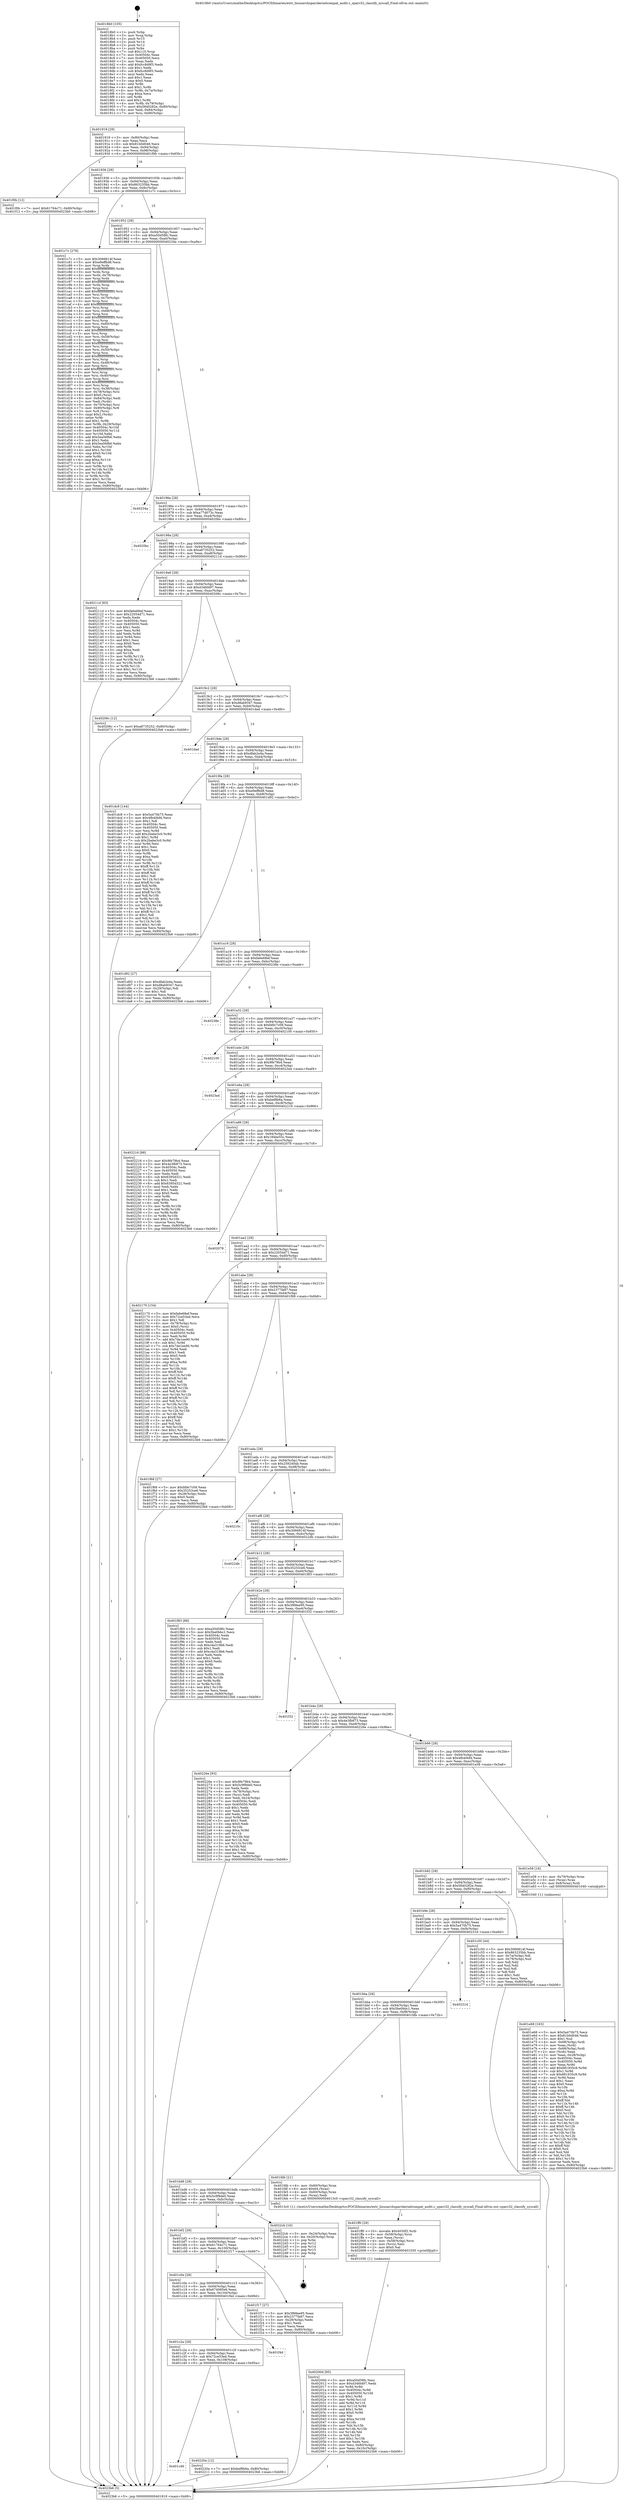 digraph "0x4018b0" {
  label = "0x4018b0 (/mnt/c/Users/mathe/Desktop/tcc/POCII/binaries/extr_linuxarchsparckernelcompat_audit.c_sparc32_classify_syscall_Final-ollvm.out::main(0))"
  labelloc = "t"
  node[shape=record]

  Entry [label="",width=0.3,height=0.3,shape=circle,fillcolor=black,style=filled]
  "0x401919" [label="{
     0x401919 [29]\l
     | [instrs]\l
     &nbsp;&nbsp;0x401919 \<+3\>: mov -0x80(%rbp),%eax\l
     &nbsp;&nbsp;0x40191c \<+2\>: mov %eax,%ecx\l
     &nbsp;&nbsp;0x40191e \<+6\>: sub $0x81b0d046,%ecx\l
     &nbsp;&nbsp;0x401924 \<+6\>: mov %eax,-0x94(%rbp)\l
     &nbsp;&nbsp;0x40192a \<+6\>: mov %ecx,-0x98(%rbp)\l
     &nbsp;&nbsp;0x401930 \<+6\>: je 0000000000401f0b \<main+0x65b\>\l
  }"]
  "0x401f0b" [label="{
     0x401f0b [12]\l
     | [instrs]\l
     &nbsp;&nbsp;0x401f0b \<+7\>: movl $0x61764c71,-0x80(%rbp)\l
     &nbsp;&nbsp;0x401f12 \<+5\>: jmp 00000000004023b6 \<main+0xb06\>\l
  }"]
  "0x401936" [label="{
     0x401936 [28]\l
     | [instrs]\l
     &nbsp;&nbsp;0x401936 \<+5\>: jmp 000000000040193b \<main+0x8b\>\l
     &nbsp;&nbsp;0x40193b \<+6\>: mov -0x94(%rbp),%eax\l
     &nbsp;&nbsp;0x401941 \<+5\>: sub $0x863235bb,%eax\l
     &nbsp;&nbsp;0x401946 \<+6\>: mov %eax,-0x9c(%rbp)\l
     &nbsp;&nbsp;0x40194c \<+6\>: je 0000000000401c7c \<main+0x3cc\>\l
  }"]
  Exit [label="",width=0.3,height=0.3,shape=circle,fillcolor=black,style=filled,peripheries=2]
  "0x401c7c" [label="{
     0x401c7c [278]\l
     | [instrs]\l
     &nbsp;&nbsp;0x401c7c \<+5\>: mov $0x3066814f,%eax\l
     &nbsp;&nbsp;0x401c81 \<+5\>: mov $0xe9effbd8,%ecx\l
     &nbsp;&nbsp;0x401c86 \<+3\>: mov %rsp,%rdx\l
     &nbsp;&nbsp;0x401c89 \<+4\>: add $0xfffffffffffffff0,%rdx\l
     &nbsp;&nbsp;0x401c8d \<+3\>: mov %rdx,%rsp\l
     &nbsp;&nbsp;0x401c90 \<+4\>: mov %rdx,-0x78(%rbp)\l
     &nbsp;&nbsp;0x401c94 \<+3\>: mov %rsp,%rdx\l
     &nbsp;&nbsp;0x401c97 \<+4\>: add $0xfffffffffffffff0,%rdx\l
     &nbsp;&nbsp;0x401c9b \<+3\>: mov %rdx,%rsp\l
     &nbsp;&nbsp;0x401c9e \<+3\>: mov %rsp,%rsi\l
     &nbsp;&nbsp;0x401ca1 \<+4\>: add $0xfffffffffffffff0,%rsi\l
     &nbsp;&nbsp;0x401ca5 \<+3\>: mov %rsi,%rsp\l
     &nbsp;&nbsp;0x401ca8 \<+4\>: mov %rsi,-0x70(%rbp)\l
     &nbsp;&nbsp;0x401cac \<+3\>: mov %rsp,%rsi\l
     &nbsp;&nbsp;0x401caf \<+4\>: add $0xfffffffffffffff0,%rsi\l
     &nbsp;&nbsp;0x401cb3 \<+3\>: mov %rsi,%rsp\l
     &nbsp;&nbsp;0x401cb6 \<+4\>: mov %rsi,-0x68(%rbp)\l
     &nbsp;&nbsp;0x401cba \<+3\>: mov %rsp,%rsi\l
     &nbsp;&nbsp;0x401cbd \<+4\>: add $0xfffffffffffffff0,%rsi\l
     &nbsp;&nbsp;0x401cc1 \<+3\>: mov %rsi,%rsp\l
     &nbsp;&nbsp;0x401cc4 \<+4\>: mov %rsi,-0x60(%rbp)\l
     &nbsp;&nbsp;0x401cc8 \<+3\>: mov %rsp,%rsi\l
     &nbsp;&nbsp;0x401ccb \<+4\>: add $0xfffffffffffffff0,%rsi\l
     &nbsp;&nbsp;0x401ccf \<+3\>: mov %rsi,%rsp\l
     &nbsp;&nbsp;0x401cd2 \<+4\>: mov %rsi,-0x58(%rbp)\l
     &nbsp;&nbsp;0x401cd6 \<+3\>: mov %rsp,%rsi\l
     &nbsp;&nbsp;0x401cd9 \<+4\>: add $0xfffffffffffffff0,%rsi\l
     &nbsp;&nbsp;0x401cdd \<+3\>: mov %rsi,%rsp\l
     &nbsp;&nbsp;0x401ce0 \<+4\>: mov %rsi,-0x50(%rbp)\l
     &nbsp;&nbsp;0x401ce4 \<+3\>: mov %rsp,%rsi\l
     &nbsp;&nbsp;0x401ce7 \<+4\>: add $0xfffffffffffffff0,%rsi\l
     &nbsp;&nbsp;0x401ceb \<+3\>: mov %rsi,%rsp\l
     &nbsp;&nbsp;0x401cee \<+4\>: mov %rsi,-0x48(%rbp)\l
     &nbsp;&nbsp;0x401cf2 \<+3\>: mov %rsp,%rsi\l
     &nbsp;&nbsp;0x401cf5 \<+4\>: add $0xfffffffffffffff0,%rsi\l
     &nbsp;&nbsp;0x401cf9 \<+3\>: mov %rsi,%rsp\l
     &nbsp;&nbsp;0x401cfc \<+4\>: mov %rsi,-0x40(%rbp)\l
     &nbsp;&nbsp;0x401d00 \<+3\>: mov %rsp,%rsi\l
     &nbsp;&nbsp;0x401d03 \<+4\>: add $0xfffffffffffffff0,%rsi\l
     &nbsp;&nbsp;0x401d07 \<+3\>: mov %rsi,%rsp\l
     &nbsp;&nbsp;0x401d0a \<+4\>: mov %rsi,-0x38(%rbp)\l
     &nbsp;&nbsp;0x401d0e \<+4\>: mov -0x78(%rbp),%rsi\l
     &nbsp;&nbsp;0x401d12 \<+6\>: movl $0x0,(%rsi)\l
     &nbsp;&nbsp;0x401d18 \<+6\>: mov -0x84(%rbp),%edi\l
     &nbsp;&nbsp;0x401d1e \<+2\>: mov %edi,(%rdx)\l
     &nbsp;&nbsp;0x401d20 \<+4\>: mov -0x70(%rbp),%rsi\l
     &nbsp;&nbsp;0x401d24 \<+7\>: mov -0x90(%rbp),%r8\l
     &nbsp;&nbsp;0x401d2b \<+3\>: mov %r8,(%rsi)\l
     &nbsp;&nbsp;0x401d2e \<+3\>: cmpl $0x2,(%rdx)\l
     &nbsp;&nbsp;0x401d31 \<+4\>: setne %r9b\l
     &nbsp;&nbsp;0x401d35 \<+4\>: and $0x1,%r9b\l
     &nbsp;&nbsp;0x401d39 \<+4\>: mov %r9b,-0x29(%rbp)\l
     &nbsp;&nbsp;0x401d3d \<+8\>: mov 0x40504c,%r10d\l
     &nbsp;&nbsp;0x401d45 \<+8\>: mov 0x405050,%r11d\l
     &nbsp;&nbsp;0x401d4d \<+3\>: mov %r10d,%ebx\l
     &nbsp;&nbsp;0x401d50 \<+6\>: add $0x5ea56fb6,%ebx\l
     &nbsp;&nbsp;0x401d56 \<+3\>: sub $0x1,%ebx\l
     &nbsp;&nbsp;0x401d59 \<+6\>: sub $0x5ea56fb6,%ebx\l
     &nbsp;&nbsp;0x401d5f \<+4\>: imul %ebx,%r10d\l
     &nbsp;&nbsp;0x401d63 \<+4\>: and $0x1,%r10d\l
     &nbsp;&nbsp;0x401d67 \<+4\>: cmp $0x0,%r10d\l
     &nbsp;&nbsp;0x401d6b \<+4\>: sete %r9b\l
     &nbsp;&nbsp;0x401d6f \<+4\>: cmp $0xa,%r11d\l
     &nbsp;&nbsp;0x401d73 \<+4\>: setl %r14b\l
     &nbsp;&nbsp;0x401d77 \<+3\>: mov %r9b,%r15b\l
     &nbsp;&nbsp;0x401d7a \<+3\>: and %r14b,%r15b\l
     &nbsp;&nbsp;0x401d7d \<+3\>: xor %r14b,%r9b\l
     &nbsp;&nbsp;0x401d80 \<+3\>: or %r9b,%r15b\l
     &nbsp;&nbsp;0x401d83 \<+4\>: test $0x1,%r15b\l
     &nbsp;&nbsp;0x401d87 \<+3\>: cmovne %ecx,%eax\l
     &nbsp;&nbsp;0x401d8a \<+3\>: mov %eax,-0x80(%rbp)\l
     &nbsp;&nbsp;0x401d8d \<+5\>: jmp 00000000004023b6 \<main+0xb06\>\l
  }"]
  "0x401952" [label="{
     0x401952 [28]\l
     | [instrs]\l
     &nbsp;&nbsp;0x401952 \<+5\>: jmp 0000000000401957 \<main+0xa7\>\l
     &nbsp;&nbsp;0x401957 \<+6\>: mov -0x94(%rbp),%eax\l
     &nbsp;&nbsp;0x40195d \<+5\>: sub $0xa50d58fc,%eax\l
     &nbsp;&nbsp;0x401962 \<+6\>: mov %eax,-0xa0(%rbp)\l
     &nbsp;&nbsp;0x401968 \<+6\>: je 000000000040234a \<main+0xa9a\>\l
  }"]
  "0x401c46" [label="{
     0x401c46\l
  }", style=dashed]
  "0x40234a" [label="{
     0x40234a\l
  }", style=dashed]
  "0x40196e" [label="{
     0x40196e [28]\l
     | [instrs]\l
     &nbsp;&nbsp;0x40196e \<+5\>: jmp 0000000000401973 \<main+0xc3\>\l
     &nbsp;&nbsp;0x401973 \<+6\>: mov -0x94(%rbp),%eax\l
     &nbsp;&nbsp;0x401979 \<+5\>: sub $0xa77d073c,%eax\l
     &nbsp;&nbsp;0x40197e \<+6\>: mov %eax,-0xa4(%rbp)\l
     &nbsp;&nbsp;0x401984 \<+6\>: je 00000000004020bc \<main+0x80c\>\l
  }"]
  "0x40220a" [label="{
     0x40220a [12]\l
     | [instrs]\l
     &nbsp;&nbsp;0x40220a \<+7\>: movl $0xbef8b6a,-0x80(%rbp)\l
     &nbsp;&nbsp;0x402211 \<+5\>: jmp 00000000004023b6 \<main+0xb06\>\l
  }"]
  "0x4020bc" [label="{
     0x4020bc\l
  }", style=dashed]
  "0x40198a" [label="{
     0x40198a [28]\l
     | [instrs]\l
     &nbsp;&nbsp;0x40198a \<+5\>: jmp 000000000040198f \<main+0xdf\>\l
     &nbsp;&nbsp;0x40198f \<+6\>: mov -0x94(%rbp),%eax\l
     &nbsp;&nbsp;0x401995 \<+5\>: sub $0xa8735252,%eax\l
     &nbsp;&nbsp;0x40199a \<+6\>: mov %eax,-0xa8(%rbp)\l
     &nbsp;&nbsp;0x4019a0 \<+6\>: je 000000000040211d \<main+0x86d\>\l
  }"]
  "0x401c2a" [label="{
     0x401c2a [28]\l
     | [instrs]\l
     &nbsp;&nbsp;0x401c2a \<+5\>: jmp 0000000000401c2f \<main+0x37f\>\l
     &nbsp;&nbsp;0x401c2f \<+6\>: mov -0x94(%rbp),%eax\l
     &nbsp;&nbsp;0x401c35 \<+5\>: sub $0x72ce53ed,%eax\l
     &nbsp;&nbsp;0x401c3a \<+6\>: mov %eax,-0x108(%rbp)\l
     &nbsp;&nbsp;0x401c40 \<+6\>: je 000000000040220a \<main+0x95a\>\l
  }"]
  "0x40211d" [label="{
     0x40211d [83]\l
     | [instrs]\l
     &nbsp;&nbsp;0x40211d \<+5\>: mov $0xfa6e68ef,%eax\l
     &nbsp;&nbsp;0x402122 \<+5\>: mov $0x22054d71,%ecx\l
     &nbsp;&nbsp;0x402127 \<+2\>: xor %edx,%edx\l
     &nbsp;&nbsp;0x402129 \<+7\>: mov 0x40504c,%esi\l
     &nbsp;&nbsp;0x402130 \<+7\>: mov 0x405050,%edi\l
     &nbsp;&nbsp;0x402137 \<+3\>: sub $0x1,%edx\l
     &nbsp;&nbsp;0x40213a \<+3\>: mov %esi,%r8d\l
     &nbsp;&nbsp;0x40213d \<+3\>: add %edx,%r8d\l
     &nbsp;&nbsp;0x402140 \<+4\>: imul %r8d,%esi\l
     &nbsp;&nbsp;0x402144 \<+3\>: and $0x1,%esi\l
     &nbsp;&nbsp;0x402147 \<+3\>: cmp $0x0,%esi\l
     &nbsp;&nbsp;0x40214a \<+4\>: sete %r9b\l
     &nbsp;&nbsp;0x40214e \<+3\>: cmp $0xa,%edi\l
     &nbsp;&nbsp;0x402151 \<+4\>: setl %r10b\l
     &nbsp;&nbsp;0x402155 \<+3\>: mov %r9b,%r11b\l
     &nbsp;&nbsp;0x402158 \<+3\>: and %r10b,%r11b\l
     &nbsp;&nbsp;0x40215b \<+3\>: xor %r10b,%r9b\l
     &nbsp;&nbsp;0x40215e \<+3\>: or %r9b,%r11b\l
     &nbsp;&nbsp;0x402161 \<+4\>: test $0x1,%r11b\l
     &nbsp;&nbsp;0x402165 \<+3\>: cmovne %ecx,%eax\l
     &nbsp;&nbsp;0x402168 \<+3\>: mov %eax,-0x80(%rbp)\l
     &nbsp;&nbsp;0x40216b \<+5\>: jmp 00000000004023b6 \<main+0xb06\>\l
  }"]
  "0x4019a6" [label="{
     0x4019a6 [28]\l
     | [instrs]\l
     &nbsp;&nbsp;0x4019a6 \<+5\>: jmp 00000000004019ab \<main+0xfb\>\l
     &nbsp;&nbsp;0x4019ab \<+6\>: mov -0x94(%rbp),%eax\l
     &nbsp;&nbsp;0x4019b1 \<+5\>: sub $0xd34fd497,%eax\l
     &nbsp;&nbsp;0x4019b6 \<+6\>: mov %eax,-0xac(%rbp)\l
     &nbsp;&nbsp;0x4019bc \<+6\>: je 000000000040206c \<main+0x7bc\>\l
  }"]
  "0x401f4d" [label="{
     0x401f4d\l
  }", style=dashed]
  "0x40206c" [label="{
     0x40206c [12]\l
     | [instrs]\l
     &nbsp;&nbsp;0x40206c \<+7\>: movl $0xa8735252,-0x80(%rbp)\l
     &nbsp;&nbsp;0x402073 \<+5\>: jmp 00000000004023b6 \<main+0xb06\>\l
  }"]
  "0x4019c2" [label="{
     0x4019c2 [28]\l
     | [instrs]\l
     &nbsp;&nbsp;0x4019c2 \<+5\>: jmp 00000000004019c7 \<main+0x117\>\l
     &nbsp;&nbsp;0x4019c7 \<+6\>: mov -0x94(%rbp),%eax\l
     &nbsp;&nbsp;0x4019cd \<+5\>: sub $0xd8ab9347,%eax\l
     &nbsp;&nbsp;0x4019d2 \<+6\>: mov %eax,-0xb0(%rbp)\l
     &nbsp;&nbsp;0x4019d8 \<+6\>: je 0000000000401dad \<main+0x4fd\>\l
  }"]
  "0x40200d" [label="{
     0x40200d [95]\l
     | [instrs]\l
     &nbsp;&nbsp;0x40200d \<+5\>: mov $0xa50d58fc,%esi\l
     &nbsp;&nbsp;0x402012 \<+5\>: mov $0xd34fd497,%edx\l
     &nbsp;&nbsp;0x402017 \<+3\>: xor %r8d,%r8d\l
     &nbsp;&nbsp;0x40201a \<+8\>: mov 0x40504c,%r9d\l
     &nbsp;&nbsp;0x402022 \<+8\>: mov 0x405050,%r10d\l
     &nbsp;&nbsp;0x40202a \<+4\>: sub $0x1,%r8d\l
     &nbsp;&nbsp;0x40202e \<+3\>: mov %r9d,%r11d\l
     &nbsp;&nbsp;0x402031 \<+3\>: add %r8d,%r11d\l
     &nbsp;&nbsp;0x402034 \<+4\>: imul %r11d,%r9d\l
     &nbsp;&nbsp;0x402038 \<+4\>: and $0x1,%r9d\l
     &nbsp;&nbsp;0x40203c \<+4\>: cmp $0x0,%r9d\l
     &nbsp;&nbsp;0x402040 \<+3\>: sete %bl\l
     &nbsp;&nbsp;0x402043 \<+4\>: cmp $0xa,%r10d\l
     &nbsp;&nbsp;0x402047 \<+4\>: setl %r14b\l
     &nbsp;&nbsp;0x40204b \<+3\>: mov %bl,%r15b\l
     &nbsp;&nbsp;0x40204e \<+3\>: and %r14b,%r15b\l
     &nbsp;&nbsp;0x402051 \<+3\>: xor %r14b,%bl\l
     &nbsp;&nbsp;0x402054 \<+3\>: or %bl,%r15b\l
     &nbsp;&nbsp;0x402057 \<+4\>: test $0x1,%r15b\l
     &nbsp;&nbsp;0x40205b \<+3\>: cmovne %edx,%esi\l
     &nbsp;&nbsp;0x40205e \<+3\>: mov %esi,-0x80(%rbp)\l
     &nbsp;&nbsp;0x402061 \<+6\>: mov %eax,-0x10c(%rbp)\l
     &nbsp;&nbsp;0x402067 \<+5\>: jmp 00000000004023b6 \<main+0xb06\>\l
  }"]
  "0x401dad" [label="{
     0x401dad\l
  }", style=dashed]
  "0x4019de" [label="{
     0x4019de [28]\l
     | [instrs]\l
     &nbsp;&nbsp;0x4019de \<+5\>: jmp 00000000004019e3 \<main+0x133\>\l
     &nbsp;&nbsp;0x4019e3 \<+6\>: mov -0x94(%rbp),%eax\l
     &nbsp;&nbsp;0x4019e9 \<+5\>: sub $0xdfab2e4a,%eax\l
     &nbsp;&nbsp;0x4019ee \<+6\>: mov %eax,-0xb4(%rbp)\l
     &nbsp;&nbsp;0x4019f4 \<+6\>: je 0000000000401dc8 \<main+0x518\>\l
  }"]
  "0x401ff0" [label="{
     0x401ff0 [29]\l
     | [instrs]\l
     &nbsp;&nbsp;0x401ff0 \<+10\>: movabs $0x4030f2,%rdi\l
     &nbsp;&nbsp;0x401ffa \<+4\>: mov -0x58(%rbp),%rcx\l
     &nbsp;&nbsp;0x401ffe \<+2\>: mov %eax,(%rcx)\l
     &nbsp;&nbsp;0x402000 \<+4\>: mov -0x58(%rbp),%rcx\l
     &nbsp;&nbsp;0x402004 \<+2\>: mov (%rcx),%esi\l
     &nbsp;&nbsp;0x402006 \<+2\>: mov $0x0,%al\l
     &nbsp;&nbsp;0x402008 \<+5\>: call 0000000000401030 \<printf@plt\>\l
     | [calls]\l
     &nbsp;&nbsp;0x401030 \{1\} (unknown)\l
  }"]
  "0x401dc8" [label="{
     0x401dc8 [144]\l
     | [instrs]\l
     &nbsp;&nbsp;0x401dc8 \<+5\>: mov $0x5a470b75,%eax\l
     &nbsp;&nbsp;0x401dcd \<+5\>: mov $0x4fb40bfd,%ecx\l
     &nbsp;&nbsp;0x401dd2 \<+2\>: mov $0x1,%dl\l
     &nbsp;&nbsp;0x401dd4 \<+7\>: mov 0x40504c,%esi\l
     &nbsp;&nbsp;0x401ddb \<+7\>: mov 0x405050,%edi\l
     &nbsp;&nbsp;0x401de2 \<+3\>: mov %esi,%r8d\l
     &nbsp;&nbsp;0x401de5 \<+7\>: add $0x2babe3c0,%r8d\l
     &nbsp;&nbsp;0x401dec \<+4\>: sub $0x1,%r8d\l
     &nbsp;&nbsp;0x401df0 \<+7\>: sub $0x2babe3c0,%r8d\l
     &nbsp;&nbsp;0x401df7 \<+4\>: imul %r8d,%esi\l
     &nbsp;&nbsp;0x401dfb \<+3\>: and $0x1,%esi\l
     &nbsp;&nbsp;0x401dfe \<+3\>: cmp $0x0,%esi\l
     &nbsp;&nbsp;0x401e01 \<+4\>: sete %r9b\l
     &nbsp;&nbsp;0x401e05 \<+3\>: cmp $0xa,%edi\l
     &nbsp;&nbsp;0x401e08 \<+4\>: setl %r10b\l
     &nbsp;&nbsp;0x401e0c \<+3\>: mov %r9b,%r11b\l
     &nbsp;&nbsp;0x401e0f \<+4\>: xor $0xff,%r11b\l
     &nbsp;&nbsp;0x401e13 \<+3\>: mov %r10b,%bl\l
     &nbsp;&nbsp;0x401e16 \<+3\>: xor $0xff,%bl\l
     &nbsp;&nbsp;0x401e19 \<+3\>: xor $0x1,%dl\l
     &nbsp;&nbsp;0x401e1c \<+3\>: mov %r11b,%r14b\l
     &nbsp;&nbsp;0x401e1f \<+4\>: and $0xff,%r14b\l
     &nbsp;&nbsp;0x401e23 \<+3\>: and %dl,%r9b\l
     &nbsp;&nbsp;0x401e26 \<+3\>: mov %bl,%r15b\l
     &nbsp;&nbsp;0x401e29 \<+4\>: and $0xff,%r15b\l
     &nbsp;&nbsp;0x401e2d \<+3\>: and %dl,%r10b\l
     &nbsp;&nbsp;0x401e30 \<+3\>: or %r9b,%r14b\l
     &nbsp;&nbsp;0x401e33 \<+3\>: or %r10b,%r15b\l
     &nbsp;&nbsp;0x401e36 \<+3\>: xor %r15b,%r14b\l
     &nbsp;&nbsp;0x401e39 \<+3\>: or %bl,%r11b\l
     &nbsp;&nbsp;0x401e3c \<+4\>: xor $0xff,%r11b\l
     &nbsp;&nbsp;0x401e40 \<+3\>: or $0x1,%dl\l
     &nbsp;&nbsp;0x401e43 \<+3\>: and %dl,%r11b\l
     &nbsp;&nbsp;0x401e46 \<+3\>: or %r11b,%r14b\l
     &nbsp;&nbsp;0x401e49 \<+4\>: test $0x1,%r14b\l
     &nbsp;&nbsp;0x401e4d \<+3\>: cmovne %ecx,%eax\l
     &nbsp;&nbsp;0x401e50 \<+3\>: mov %eax,-0x80(%rbp)\l
     &nbsp;&nbsp;0x401e53 \<+5\>: jmp 00000000004023b6 \<main+0xb06\>\l
  }"]
  "0x4019fa" [label="{
     0x4019fa [28]\l
     | [instrs]\l
     &nbsp;&nbsp;0x4019fa \<+5\>: jmp 00000000004019ff \<main+0x14f\>\l
     &nbsp;&nbsp;0x4019ff \<+6\>: mov -0x94(%rbp),%eax\l
     &nbsp;&nbsp;0x401a05 \<+5\>: sub $0xe9effbd8,%eax\l
     &nbsp;&nbsp;0x401a0a \<+6\>: mov %eax,-0xb8(%rbp)\l
     &nbsp;&nbsp;0x401a10 \<+6\>: je 0000000000401d92 \<main+0x4e2\>\l
  }"]
  "0x401c0e" [label="{
     0x401c0e [28]\l
     | [instrs]\l
     &nbsp;&nbsp;0x401c0e \<+5\>: jmp 0000000000401c13 \<main+0x363\>\l
     &nbsp;&nbsp;0x401c13 \<+6\>: mov -0x94(%rbp),%eax\l
     &nbsp;&nbsp;0x401c19 \<+5\>: sub $0x674095e6,%eax\l
     &nbsp;&nbsp;0x401c1e \<+6\>: mov %eax,-0x104(%rbp)\l
     &nbsp;&nbsp;0x401c24 \<+6\>: je 0000000000401f4d \<main+0x69d\>\l
  }"]
  "0x401d92" [label="{
     0x401d92 [27]\l
     | [instrs]\l
     &nbsp;&nbsp;0x401d92 \<+5\>: mov $0xdfab2e4a,%eax\l
     &nbsp;&nbsp;0x401d97 \<+5\>: mov $0xd8ab9347,%ecx\l
     &nbsp;&nbsp;0x401d9c \<+3\>: mov -0x29(%rbp),%dl\l
     &nbsp;&nbsp;0x401d9f \<+3\>: test $0x1,%dl\l
     &nbsp;&nbsp;0x401da2 \<+3\>: cmovne %ecx,%eax\l
     &nbsp;&nbsp;0x401da5 \<+3\>: mov %eax,-0x80(%rbp)\l
     &nbsp;&nbsp;0x401da8 \<+5\>: jmp 00000000004023b6 \<main+0xb06\>\l
  }"]
  "0x401a16" [label="{
     0x401a16 [28]\l
     | [instrs]\l
     &nbsp;&nbsp;0x401a16 \<+5\>: jmp 0000000000401a1b \<main+0x16b\>\l
     &nbsp;&nbsp;0x401a1b \<+6\>: mov -0x94(%rbp),%eax\l
     &nbsp;&nbsp;0x401a21 \<+5\>: sub $0xfa6e68ef,%eax\l
     &nbsp;&nbsp;0x401a26 \<+6\>: mov %eax,-0xbc(%rbp)\l
     &nbsp;&nbsp;0x401a2c \<+6\>: je 000000000040238e \<main+0xade\>\l
  }"]
  "0x401f17" [label="{
     0x401f17 [27]\l
     | [instrs]\l
     &nbsp;&nbsp;0x401f17 \<+5\>: mov $0x3f68ee95,%eax\l
     &nbsp;&nbsp;0x401f1c \<+5\>: mov $0x2377fa97,%ecx\l
     &nbsp;&nbsp;0x401f21 \<+3\>: mov -0x28(%rbp),%edx\l
     &nbsp;&nbsp;0x401f24 \<+3\>: cmp $0x1,%edx\l
     &nbsp;&nbsp;0x401f27 \<+3\>: cmovl %ecx,%eax\l
     &nbsp;&nbsp;0x401f2a \<+3\>: mov %eax,-0x80(%rbp)\l
     &nbsp;&nbsp;0x401f2d \<+5\>: jmp 00000000004023b6 \<main+0xb06\>\l
  }"]
  "0x40238e" [label="{
     0x40238e\l
  }", style=dashed]
  "0x401a32" [label="{
     0x401a32 [28]\l
     | [instrs]\l
     &nbsp;&nbsp;0x401a32 \<+5\>: jmp 0000000000401a37 \<main+0x187\>\l
     &nbsp;&nbsp;0x401a37 \<+6\>: mov -0x94(%rbp),%eax\l
     &nbsp;&nbsp;0x401a3d \<+5\>: sub $0xfd9c7c09,%eax\l
     &nbsp;&nbsp;0x401a42 \<+6\>: mov %eax,-0xc0(%rbp)\l
     &nbsp;&nbsp;0x401a48 \<+6\>: je 0000000000402100 \<main+0x850\>\l
  }"]
  "0x401bf2" [label="{
     0x401bf2 [28]\l
     | [instrs]\l
     &nbsp;&nbsp;0x401bf2 \<+5\>: jmp 0000000000401bf7 \<main+0x347\>\l
     &nbsp;&nbsp;0x401bf7 \<+6\>: mov -0x94(%rbp),%eax\l
     &nbsp;&nbsp;0x401bfd \<+5\>: sub $0x61764c71,%eax\l
     &nbsp;&nbsp;0x401c02 \<+6\>: mov %eax,-0x100(%rbp)\l
     &nbsp;&nbsp;0x401c08 \<+6\>: je 0000000000401f17 \<main+0x667\>\l
  }"]
  "0x402100" [label="{
     0x402100\l
  }", style=dashed]
  "0x401a4e" [label="{
     0x401a4e [28]\l
     | [instrs]\l
     &nbsp;&nbsp;0x401a4e \<+5\>: jmp 0000000000401a53 \<main+0x1a3\>\l
     &nbsp;&nbsp;0x401a53 \<+6\>: mov -0x94(%rbp),%eax\l
     &nbsp;&nbsp;0x401a59 \<+5\>: sub $0x9fe79b4,%eax\l
     &nbsp;&nbsp;0x401a5e \<+6\>: mov %eax,-0xc4(%rbp)\l
     &nbsp;&nbsp;0x401a64 \<+6\>: je 00000000004023a4 \<main+0xaf4\>\l
  }"]
  "0x4022cb" [label="{
     0x4022cb [16]\l
     | [instrs]\l
     &nbsp;&nbsp;0x4022cb \<+3\>: mov -0x24(%rbp),%eax\l
     &nbsp;&nbsp;0x4022ce \<+4\>: lea -0x20(%rbp),%rsp\l
     &nbsp;&nbsp;0x4022d2 \<+1\>: pop %rbx\l
     &nbsp;&nbsp;0x4022d3 \<+2\>: pop %r12\l
     &nbsp;&nbsp;0x4022d5 \<+2\>: pop %r14\l
     &nbsp;&nbsp;0x4022d7 \<+2\>: pop %r15\l
     &nbsp;&nbsp;0x4022d9 \<+1\>: pop %rbp\l
     &nbsp;&nbsp;0x4022da \<+1\>: ret\l
  }"]
  "0x4023a4" [label="{
     0x4023a4\l
  }", style=dashed]
  "0x401a6a" [label="{
     0x401a6a [28]\l
     | [instrs]\l
     &nbsp;&nbsp;0x401a6a \<+5\>: jmp 0000000000401a6f \<main+0x1bf\>\l
     &nbsp;&nbsp;0x401a6f \<+6\>: mov -0x94(%rbp),%eax\l
     &nbsp;&nbsp;0x401a75 \<+5\>: sub $0xbef8b6a,%eax\l
     &nbsp;&nbsp;0x401a7a \<+6\>: mov %eax,-0xc8(%rbp)\l
     &nbsp;&nbsp;0x401a80 \<+6\>: je 0000000000402216 \<main+0x966\>\l
  }"]
  "0x401bd6" [label="{
     0x401bd6 [28]\l
     | [instrs]\l
     &nbsp;&nbsp;0x401bd6 \<+5\>: jmp 0000000000401bdb \<main+0x32b\>\l
     &nbsp;&nbsp;0x401bdb \<+6\>: mov -0x94(%rbp),%eax\l
     &nbsp;&nbsp;0x401be1 \<+5\>: sub $0x5c9f9de0,%eax\l
     &nbsp;&nbsp;0x401be6 \<+6\>: mov %eax,-0xfc(%rbp)\l
     &nbsp;&nbsp;0x401bec \<+6\>: je 00000000004022cb \<main+0xa1b\>\l
  }"]
  "0x402216" [label="{
     0x402216 [88]\l
     | [instrs]\l
     &nbsp;&nbsp;0x402216 \<+5\>: mov $0x9fe79b4,%eax\l
     &nbsp;&nbsp;0x40221b \<+5\>: mov $0x4e3fb873,%ecx\l
     &nbsp;&nbsp;0x402220 \<+7\>: mov 0x40504c,%edx\l
     &nbsp;&nbsp;0x402227 \<+7\>: mov 0x405050,%esi\l
     &nbsp;&nbsp;0x40222e \<+2\>: mov %edx,%edi\l
     &nbsp;&nbsp;0x402230 \<+6\>: sub $0x6395d321,%edi\l
     &nbsp;&nbsp;0x402236 \<+3\>: sub $0x1,%edi\l
     &nbsp;&nbsp;0x402239 \<+6\>: add $0x6395d321,%edi\l
     &nbsp;&nbsp;0x40223f \<+3\>: imul %edi,%edx\l
     &nbsp;&nbsp;0x402242 \<+3\>: and $0x1,%edx\l
     &nbsp;&nbsp;0x402245 \<+3\>: cmp $0x0,%edx\l
     &nbsp;&nbsp;0x402248 \<+4\>: sete %r8b\l
     &nbsp;&nbsp;0x40224c \<+3\>: cmp $0xa,%esi\l
     &nbsp;&nbsp;0x40224f \<+4\>: setl %r9b\l
     &nbsp;&nbsp;0x402253 \<+3\>: mov %r8b,%r10b\l
     &nbsp;&nbsp;0x402256 \<+3\>: and %r9b,%r10b\l
     &nbsp;&nbsp;0x402259 \<+3\>: xor %r9b,%r8b\l
     &nbsp;&nbsp;0x40225c \<+3\>: or %r8b,%r10b\l
     &nbsp;&nbsp;0x40225f \<+4\>: test $0x1,%r10b\l
     &nbsp;&nbsp;0x402263 \<+3\>: cmovne %ecx,%eax\l
     &nbsp;&nbsp;0x402266 \<+3\>: mov %eax,-0x80(%rbp)\l
     &nbsp;&nbsp;0x402269 \<+5\>: jmp 00000000004023b6 \<main+0xb06\>\l
  }"]
  "0x401a86" [label="{
     0x401a86 [28]\l
     | [instrs]\l
     &nbsp;&nbsp;0x401a86 \<+5\>: jmp 0000000000401a8b \<main+0x1db\>\l
     &nbsp;&nbsp;0x401a8b \<+6\>: mov -0x94(%rbp),%eax\l
     &nbsp;&nbsp;0x401a91 \<+5\>: sub $0x184be55c,%eax\l
     &nbsp;&nbsp;0x401a96 \<+6\>: mov %eax,-0xcc(%rbp)\l
     &nbsp;&nbsp;0x401a9c \<+6\>: je 0000000000402078 \<main+0x7c8\>\l
  }"]
  "0x401fdb" [label="{
     0x401fdb [21]\l
     | [instrs]\l
     &nbsp;&nbsp;0x401fdb \<+4\>: mov -0x60(%rbp),%rax\l
     &nbsp;&nbsp;0x401fdf \<+6\>: movl $0x64,(%rax)\l
     &nbsp;&nbsp;0x401fe5 \<+4\>: mov -0x60(%rbp),%rax\l
     &nbsp;&nbsp;0x401fe9 \<+2\>: mov (%rax),%edi\l
     &nbsp;&nbsp;0x401feb \<+5\>: call 00000000004013c0 \<sparc32_classify_syscall\>\l
     | [calls]\l
     &nbsp;&nbsp;0x4013c0 \{1\} (/mnt/c/Users/mathe/Desktop/tcc/POCII/binaries/extr_linuxarchsparckernelcompat_audit.c_sparc32_classify_syscall_Final-ollvm.out::sparc32_classify_syscall)\l
  }"]
  "0x402078" [label="{
     0x402078\l
  }", style=dashed]
  "0x401aa2" [label="{
     0x401aa2 [28]\l
     | [instrs]\l
     &nbsp;&nbsp;0x401aa2 \<+5\>: jmp 0000000000401aa7 \<main+0x1f7\>\l
     &nbsp;&nbsp;0x401aa7 \<+6\>: mov -0x94(%rbp),%eax\l
     &nbsp;&nbsp;0x401aad \<+5\>: sub $0x22054d71,%eax\l
     &nbsp;&nbsp;0x401ab2 \<+6\>: mov %eax,-0xd0(%rbp)\l
     &nbsp;&nbsp;0x401ab8 \<+6\>: je 0000000000402170 \<main+0x8c0\>\l
  }"]
  "0x401bba" [label="{
     0x401bba [28]\l
     | [instrs]\l
     &nbsp;&nbsp;0x401bba \<+5\>: jmp 0000000000401bbf \<main+0x30f\>\l
     &nbsp;&nbsp;0x401bbf \<+6\>: mov -0x94(%rbp),%eax\l
     &nbsp;&nbsp;0x401bc5 \<+5\>: sub $0x5be0bbc1,%eax\l
     &nbsp;&nbsp;0x401bca \<+6\>: mov %eax,-0xf8(%rbp)\l
     &nbsp;&nbsp;0x401bd0 \<+6\>: je 0000000000401fdb \<main+0x72b\>\l
  }"]
  "0x402170" [label="{
     0x402170 [154]\l
     | [instrs]\l
     &nbsp;&nbsp;0x402170 \<+5\>: mov $0xfa6e68ef,%eax\l
     &nbsp;&nbsp;0x402175 \<+5\>: mov $0x72ce53ed,%ecx\l
     &nbsp;&nbsp;0x40217a \<+2\>: mov $0x1,%dl\l
     &nbsp;&nbsp;0x40217c \<+4\>: mov -0x78(%rbp),%rsi\l
     &nbsp;&nbsp;0x402180 \<+6\>: movl $0x0,(%rsi)\l
     &nbsp;&nbsp;0x402186 \<+7\>: mov 0x40504c,%edi\l
     &nbsp;&nbsp;0x40218d \<+8\>: mov 0x405050,%r8d\l
     &nbsp;&nbsp;0x402195 \<+3\>: mov %edi,%r9d\l
     &nbsp;&nbsp;0x402198 \<+7\>: add $0x7de1ee90,%r9d\l
     &nbsp;&nbsp;0x40219f \<+4\>: sub $0x1,%r9d\l
     &nbsp;&nbsp;0x4021a3 \<+7\>: sub $0x7de1ee90,%r9d\l
     &nbsp;&nbsp;0x4021aa \<+4\>: imul %r9d,%edi\l
     &nbsp;&nbsp;0x4021ae \<+3\>: and $0x1,%edi\l
     &nbsp;&nbsp;0x4021b1 \<+3\>: cmp $0x0,%edi\l
     &nbsp;&nbsp;0x4021b4 \<+4\>: sete %r10b\l
     &nbsp;&nbsp;0x4021b8 \<+4\>: cmp $0xa,%r8d\l
     &nbsp;&nbsp;0x4021bc \<+4\>: setl %r11b\l
     &nbsp;&nbsp;0x4021c0 \<+3\>: mov %r10b,%bl\l
     &nbsp;&nbsp;0x4021c3 \<+3\>: xor $0xff,%bl\l
     &nbsp;&nbsp;0x4021c6 \<+3\>: mov %r11b,%r14b\l
     &nbsp;&nbsp;0x4021c9 \<+4\>: xor $0xff,%r14b\l
     &nbsp;&nbsp;0x4021cd \<+3\>: xor $0x1,%dl\l
     &nbsp;&nbsp;0x4021d0 \<+3\>: mov %bl,%r15b\l
     &nbsp;&nbsp;0x4021d3 \<+4\>: and $0xff,%r15b\l
     &nbsp;&nbsp;0x4021d7 \<+3\>: and %dl,%r10b\l
     &nbsp;&nbsp;0x4021da \<+3\>: mov %r14b,%r12b\l
     &nbsp;&nbsp;0x4021dd \<+4\>: and $0xff,%r12b\l
     &nbsp;&nbsp;0x4021e1 \<+3\>: and %dl,%r11b\l
     &nbsp;&nbsp;0x4021e4 \<+3\>: or %r10b,%r15b\l
     &nbsp;&nbsp;0x4021e7 \<+3\>: or %r11b,%r12b\l
     &nbsp;&nbsp;0x4021ea \<+3\>: xor %r12b,%r15b\l
     &nbsp;&nbsp;0x4021ed \<+3\>: or %r14b,%bl\l
     &nbsp;&nbsp;0x4021f0 \<+3\>: xor $0xff,%bl\l
     &nbsp;&nbsp;0x4021f3 \<+3\>: or $0x1,%dl\l
     &nbsp;&nbsp;0x4021f6 \<+2\>: and %dl,%bl\l
     &nbsp;&nbsp;0x4021f8 \<+3\>: or %bl,%r15b\l
     &nbsp;&nbsp;0x4021fb \<+4\>: test $0x1,%r15b\l
     &nbsp;&nbsp;0x4021ff \<+3\>: cmovne %ecx,%eax\l
     &nbsp;&nbsp;0x402202 \<+3\>: mov %eax,-0x80(%rbp)\l
     &nbsp;&nbsp;0x402205 \<+5\>: jmp 00000000004023b6 \<main+0xb06\>\l
  }"]
  "0x401abe" [label="{
     0x401abe [28]\l
     | [instrs]\l
     &nbsp;&nbsp;0x401abe \<+5\>: jmp 0000000000401ac3 \<main+0x213\>\l
     &nbsp;&nbsp;0x401ac3 \<+6\>: mov -0x94(%rbp),%eax\l
     &nbsp;&nbsp;0x401ac9 \<+5\>: sub $0x2377fa97,%eax\l
     &nbsp;&nbsp;0x401ace \<+6\>: mov %eax,-0xd4(%rbp)\l
     &nbsp;&nbsp;0x401ad4 \<+6\>: je 0000000000401f68 \<main+0x6b8\>\l
  }"]
  "0x40231d" [label="{
     0x40231d\l
  }", style=dashed]
  "0x401f68" [label="{
     0x401f68 [27]\l
     | [instrs]\l
     &nbsp;&nbsp;0x401f68 \<+5\>: mov $0xfd9c7c09,%eax\l
     &nbsp;&nbsp;0x401f6d \<+5\>: mov $0x35253ce6,%ecx\l
     &nbsp;&nbsp;0x401f72 \<+3\>: mov -0x28(%rbp),%edx\l
     &nbsp;&nbsp;0x401f75 \<+3\>: cmp $0x0,%edx\l
     &nbsp;&nbsp;0x401f78 \<+3\>: cmove %ecx,%eax\l
     &nbsp;&nbsp;0x401f7b \<+3\>: mov %eax,-0x80(%rbp)\l
     &nbsp;&nbsp;0x401f7e \<+5\>: jmp 00000000004023b6 \<main+0xb06\>\l
  }"]
  "0x401ada" [label="{
     0x401ada [28]\l
     | [instrs]\l
     &nbsp;&nbsp;0x401ada \<+5\>: jmp 0000000000401adf \<main+0x22f\>\l
     &nbsp;&nbsp;0x401adf \<+6\>: mov -0x94(%rbp),%eax\l
     &nbsp;&nbsp;0x401ae5 \<+5\>: sub $0x259240ab,%eax\l
     &nbsp;&nbsp;0x401aea \<+6\>: mov %eax,-0xd8(%rbp)\l
     &nbsp;&nbsp;0x401af0 \<+6\>: je 000000000040210c \<main+0x85c\>\l
  }"]
  "0x401e68" [label="{
     0x401e68 [163]\l
     | [instrs]\l
     &nbsp;&nbsp;0x401e68 \<+5\>: mov $0x5a470b75,%ecx\l
     &nbsp;&nbsp;0x401e6d \<+5\>: mov $0x81b0d046,%edx\l
     &nbsp;&nbsp;0x401e72 \<+3\>: mov $0x1,%sil\l
     &nbsp;&nbsp;0x401e75 \<+4\>: mov -0x68(%rbp),%rdi\l
     &nbsp;&nbsp;0x401e79 \<+2\>: mov %eax,(%rdi)\l
     &nbsp;&nbsp;0x401e7b \<+4\>: mov -0x68(%rbp),%rdi\l
     &nbsp;&nbsp;0x401e7f \<+2\>: mov (%rdi),%eax\l
     &nbsp;&nbsp;0x401e81 \<+3\>: mov %eax,-0x28(%rbp)\l
     &nbsp;&nbsp;0x401e84 \<+7\>: mov 0x40504c,%eax\l
     &nbsp;&nbsp;0x401e8b \<+8\>: mov 0x405050,%r8d\l
     &nbsp;&nbsp;0x401e93 \<+3\>: mov %eax,%r9d\l
     &nbsp;&nbsp;0x401e96 \<+7\>: add $0x881935c9,%r9d\l
     &nbsp;&nbsp;0x401e9d \<+4\>: sub $0x1,%r9d\l
     &nbsp;&nbsp;0x401ea1 \<+7\>: sub $0x881935c9,%r9d\l
     &nbsp;&nbsp;0x401ea8 \<+4\>: imul %r9d,%eax\l
     &nbsp;&nbsp;0x401eac \<+3\>: and $0x1,%eax\l
     &nbsp;&nbsp;0x401eaf \<+3\>: cmp $0x0,%eax\l
     &nbsp;&nbsp;0x401eb2 \<+4\>: sete %r10b\l
     &nbsp;&nbsp;0x401eb6 \<+4\>: cmp $0xa,%r8d\l
     &nbsp;&nbsp;0x401eba \<+4\>: setl %r11b\l
     &nbsp;&nbsp;0x401ebe \<+3\>: mov %r10b,%bl\l
     &nbsp;&nbsp;0x401ec1 \<+3\>: xor $0xff,%bl\l
     &nbsp;&nbsp;0x401ec4 \<+3\>: mov %r11b,%r14b\l
     &nbsp;&nbsp;0x401ec7 \<+4\>: xor $0xff,%r14b\l
     &nbsp;&nbsp;0x401ecb \<+4\>: xor $0x0,%sil\l
     &nbsp;&nbsp;0x401ecf \<+3\>: mov %bl,%r15b\l
     &nbsp;&nbsp;0x401ed2 \<+4\>: and $0x0,%r15b\l
     &nbsp;&nbsp;0x401ed6 \<+3\>: and %sil,%r10b\l
     &nbsp;&nbsp;0x401ed9 \<+3\>: mov %r14b,%r12b\l
     &nbsp;&nbsp;0x401edc \<+4\>: and $0x0,%r12b\l
     &nbsp;&nbsp;0x401ee0 \<+3\>: and %sil,%r11b\l
     &nbsp;&nbsp;0x401ee3 \<+3\>: or %r10b,%r15b\l
     &nbsp;&nbsp;0x401ee6 \<+3\>: or %r11b,%r12b\l
     &nbsp;&nbsp;0x401ee9 \<+3\>: xor %r12b,%r15b\l
     &nbsp;&nbsp;0x401eec \<+3\>: or %r14b,%bl\l
     &nbsp;&nbsp;0x401eef \<+3\>: xor $0xff,%bl\l
     &nbsp;&nbsp;0x401ef2 \<+4\>: or $0x0,%sil\l
     &nbsp;&nbsp;0x401ef6 \<+3\>: and %sil,%bl\l
     &nbsp;&nbsp;0x401ef9 \<+3\>: or %bl,%r15b\l
     &nbsp;&nbsp;0x401efc \<+4\>: test $0x1,%r15b\l
     &nbsp;&nbsp;0x401f00 \<+3\>: cmovne %edx,%ecx\l
     &nbsp;&nbsp;0x401f03 \<+3\>: mov %ecx,-0x80(%rbp)\l
     &nbsp;&nbsp;0x401f06 \<+5\>: jmp 00000000004023b6 \<main+0xb06\>\l
  }"]
  "0x40210c" [label="{
     0x40210c\l
  }", style=dashed]
  "0x401af6" [label="{
     0x401af6 [28]\l
     | [instrs]\l
     &nbsp;&nbsp;0x401af6 \<+5\>: jmp 0000000000401afb \<main+0x24b\>\l
     &nbsp;&nbsp;0x401afb \<+6\>: mov -0x94(%rbp),%eax\l
     &nbsp;&nbsp;0x401b01 \<+5\>: sub $0x3066814f,%eax\l
     &nbsp;&nbsp;0x401b06 \<+6\>: mov %eax,-0xdc(%rbp)\l
     &nbsp;&nbsp;0x401b0c \<+6\>: je 00000000004022db \<main+0xa2b\>\l
  }"]
  "0x4018b0" [label="{
     0x4018b0 [105]\l
     | [instrs]\l
     &nbsp;&nbsp;0x4018b0 \<+1\>: push %rbp\l
     &nbsp;&nbsp;0x4018b1 \<+3\>: mov %rsp,%rbp\l
     &nbsp;&nbsp;0x4018b4 \<+2\>: push %r15\l
     &nbsp;&nbsp;0x4018b6 \<+2\>: push %r14\l
     &nbsp;&nbsp;0x4018b8 \<+2\>: push %r12\l
     &nbsp;&nbsp;0x4018ba \<+1\>: push %rbx\l
     &nbsp;&nbsp;0x4018bb \<+7\>: sub $0x110,%rsp\l
     &nbsp;&nbsp;0x4018c2 \<+7\>: mov 0x40504c,%eax\l
     &nbsp;&nbsp;0x4018c9 \<+7\>: mov 0x405050,%ecx\l
     &nbsp;&nbsp;0x4018d0 \<+2\>: mov %eax,%edx\l
     &nbsp;&nbsp;0x4018d2 \<+6\>: add $0xfcc8d9f3,%edx\l
     &nbsp;&nbsp;0x4018d8 \<+3\>: sub $0x1,%edx\l
     &nbsp;&nbsp;0x4018db \<+6\>: sub $0xfcc8d9f3,%edx\l
     &nbsp;&nbsp;0x4018e1 \<+3\>: imul %edx,%eax\l
     &nbsp;&nbsp;0x4018e4 \<+3\>: and $0x1,%eax\l
     &nbsp;&nbsp;0x4018e7 \<+3\>: cmp $0x0,%eax\l
     &nbsp;&nbsp;0x4018ea \<+4\>: sete %r8b\l
     &nbsp;&nbsp;0x4018ee \<+4\>: and $0x1,%r8b\l
     &nbsp;&nbsp;0x4018f2 \<+4\>: mov %r8b,-0x7a(%rbp)\l
     &nbsp;&nbsp;0x4018f6 \<+3\>: cmp $0xa,%ecx\l
     &nbsp;&nbsp;0x4018f9 \<+4\>: setl %r8b\l
     &nbsp;&nbsp;0x4018fd \<+4\>: and $0x1,%r8b\l
     &nbsp;&nbsp;0x401901 \<+4\>: mov %r8b,-0x79(%rbp)\l
     &nbsp;&nbsp;0x401905 \<+7\>: movl $0x5840282e,-0x80(%rbp)\l
     &nbsp;&nbsp;0x40190c \<+6\>: mov %edi,-0x84(%rbp)\l
     &nbsp;&nbsp;0x401912 \<+7\>: mov %rsi,-0x90(%rbp)\l
  }"]
  "0x4022db" [label="{
     0x4022db\l
  }", style=dashed]
  "0x401b12" [label="{
     0x401b12 [28]\l
     | [instrs]\l
     &nbsp;&nbsp;0x401b12 \<+5\>: jmp 0000000000401b17 \<main+0x267\>\l
     &nbsp;&nbsp;0x401b17 \<+6\>: mov -0x94(%rbp),%eax\l
     &nbsp;&nbsp;0x401b1d \<+5\>: sub $0x35253ce6,%eax\l
     &nbsp;&nbsp;0x401b22 \<+6\>: mov %eax,-0xe0(%rbp)\l
     &nbsp;&nbsp;0x401b28 \<+6\>: je 0000000000401f83 \<main+0x6d3\>\l
  }"]
  "0x4023b6" [label="{
     0x4023b6 [5]\l
     | [instrs]\l
     &nbsp;&nbsp;0x4023b6 \<+5\>: jmp 0000000000401919 \<main+0x69\>\l
  }"]
  "0x401f83" [label="{
     0x401f83 [88]\l
     | [instrs]\l
     &nbsp;&nbsp;0x401f83 \<+5\>: mov $0xa50d58fc,%eax\l
     &nbsp;&nbsp;0x401f88 \<+5\>: mov $0x5be0bbc1,%ecx\l
     &nbsp;&nbsp;0x401f8d \<+7\>: mov 0x40504c,%edx\l
     &nbsp;&nbsp;0x401f94 \<+7\>: mov 0x405050,%esi\l
     &nbsp;&nbsp;0x401f9b \<+2\>: mov %edx,%edi\l
     &nbsp;&nbsp;0x401f9d \<+6\>: sub $0xc4a319b6,%edi\l
     &nbsp;&nbsp;0x401fa3 \<+3\>: sub $0x1,%edi\l
     &nbsp;&nbsp;0x401fa6 \<+6\>: add $0xc4a319b6,%edi\l
     &nbsp;&nbsp;0x401fac \<+3\>: imul %edi,%edx\l
     &nbsp;&nbsp;0x401faf \<+3\>: and $0x1,%edx\l
     &nbsp;&nbsp;0x401fb2 \<+3\>: cmp $0x0,%edx\l
     &nbsp;&nbsp;0x401fb5 \<+4\>: sete %r8b\l
     &nbsp;&nbsp;0x401fb9 \<+3\>: cmp $0xa,%esi\l
     &nbsp;&nbsp;0x401fbc \<+4\>: setl %r9b\l
     &nbsp;&nbsp;0x401fc0 \<+3\>: mov %r8b,%r10b\l
     &nbsp;&nbsp;0x401fc3 \<+3\>: and %r9b,%r10b\l
     &nbsp;&nbsp;0x401fc6 \<+3\>: xor %r9b,%r8b\l
     &nbsp;&nbsp;0x401fc9 \<+3\>: or %r8b,%r10b\l
     &nbsp;&nbsp;0x401fcc \<+4\>: test $0x1,%r10b\l
     &nbsp;&nbsp;0x401fd0 \<+3\>: cmovne %ecx,%eax\l
     &nbsp;&nbsp;0x401fd3 \<+3\>: mov %eax,-0x80(%rbp)\l
     &nbsp;&nbsp;0x401fd6 \<+5\>: jmp 00000000004023b6 \<main+0xb06\>\l
  }"]
  "0x401b2e" [label="{
     0x401b2e [28]\l
     | [instrs]\l
     &nbsp;&nbsp;0x401b2e \<+5\>: jmp 0000000000401b33 \<main+0x283\>\l
     &nbsp;&nbsp;0x401b33 \<+6\>: mov -0x94(%rbp),%eax\l
     &nbsp;&nbsp;0x401b39 \<+5\>: sub $0x3f68ee95,%eax\l
     &nbsp;&nbsp;0x401b3e \<+6\>: mov %eax,-0xe4(%rbp)\l
     &nbsp;&nbsp;0x401b44 \<+6\>: je 0000000000401f32 \<main+0x682\>\l
  }"]
  "0x401b9e" [label="{
     0x401b9e [28]\l
     | [instrs]\l
     &nbsp;&nbsp;0x401b9e \<+5\>: jmp 0000000000401ba3 \<main+0x2f3\>\l
     &nbsp;&nbsp;0x401ba3 \<+6\>: mov -0x94(%rbp),%eax\l
     &nbsp;&nbsp;0x401ba9 \<+5\>: sub $0x5a470b75,%eax\l
     &nbsp;&nbsp;0x401bae \<+6\>: mov %eax,-0xf4(%rbp)\l
     &nbsp;&nbsp;0x401bb4 \<+6\>: je 000000000040231d \<main+0xa6d\>\l
  }"]
  "0x401f32" [label="{
     0x401f32\l
  }", style=dashed]
  "0x401b4a" [label="{
     0x401b4a [28]\l
     | [instrs]\l
     &nbsp;&nbsp;0x401b4a \<+5\>: jmp 0000000000401b4f \<main+0x29f\>\l
     &nbsp;&nbsp;0x401b4f \<+6\>: mov -0x94(%rbp),%eax\l
     &nbsp;&nbsp;0x401b55 \<+5\>: sub $0x4e3fb873,%eax\l
     &nbsp;&nbsp;0x401b5a \<+6\>: mov %eax,-0xe8(%rbp)\l
     &nbsp;&nbsp;0x401b60 \<+6\>: je 000000000040226e \<main+0x9be\>\l
  }"]
  "0x401c50" [label="{
     0x401c50 [44]\l
     | [instrs]\l
     &nbsp;&nbsp;0x401c50 \<+5\>: mov $0x3066814f,%eax\l
     &nbsp;&nbsp;0x401c55 \<+5\>: mov $0x863235bb,%ecx\l
     &nbsp;&nbsp;0x401c5a \<+3\>: mov -0x7a(%rbp),%dl\l
     &nbsp;&nbsp;0x401c5d \<+4\>: mov -0x79(%rbp),%sil\l
     &nbsp;&nbsp;0x401c61 \<+3\>: mov %dl,%dil\l
     &nbsp;&nbsp;0x401c64 \<+3\>: and %sil,%dil\l
     &nbsp;&nbsp;0x401c67 \<+3\>: xor %sil,%dl\l
     &nbsp;&nbsp;0x401c6a \<+3\>: or %dl,%dil\l
     &nbsp;&nbsp;0x401c6d \<+4\>: test $0x1,%dil\l
     &nbsp;&nbsp;0x401c71 \<+3\>: cmovne %ecx,%eax\l
     &nbsp;&nbsp;0x401c74 \<+3\>: mov %eax,-0x80(%rbp)\l
     &nbsp;&nbsp;0x401c77 \<+5\>: jmp 00000000004023b6 \<main+0xb06\>\l
  }"]
  "0x40226e" [label="{
     0x40226e [93]\l
     | [instrs]\l
     &nbsp;&nbsp;0x40226e \<+5\>: mov $0x9fe79b4,%eax\l
     &nbsp;&nbsp;0x402273 \<+5\>: mov $0x5c9f9de0,%ecx\l
     &nbsp;&nbsp;0x402278 \<+2\>: xor %edx,%edx\l
     &nbsp;&nbsp;0x40227a \<+4\>: mov -0x78(%rbp),%rsi\l
     &nbsp;&nbsp;0x40227e \<+2\>: mov (%rsi),%edi\l
     &nbsp;&nbsp;0x402280 \<+3\>: mov %edi,-0x24(%rbp)\l
     &nbsp;&nbsp;0x402283 \<+7\>: mov 0x40504c,%edi\l
     &nbsp;&nbsp;0x40228a \<+8\>: mov 0x405050,%r8d\l
     &nbsp;&nbsp;0x402292 \<+3\>: sub $0x1,%edx\l
     &nbsp;&nbsp;0x402295 \<+3\>: mov %edi,%r9d\l
     &nbsp;&nbsp;0x402298 \<+3\>: add %edx,%r9d\l
     &nbsp;&nbsp;0x40229b \<+4\>: imul %r9d,%edi\l
     &nbsp;&nbsp;0x40229f \<+3\>: and $0x1,%edi\l
     &nbsp;&nbsp;0x4022a2 \<+3\>: cmp $0x0,%edi\l
     &nbsp;&nbsp;0x4022a5 \<+4\>: sete %r10b\l
     &nbsp;&nbsp;0x4022a9 \<+4\>: cmp $0xa,%r8d\l
     &nbsp;&nbsp;0x4022ad \<+4\>: setl %r11b\l
     &nbsp;&nbsp;0x4022b1 \<+3\>: mov %r10b,%bl\l
     &nbsp;&nbsp;0x4022b4 \<+3\>: and %r11b,%bl\l
     &nbsp;&nbsp;0x4022b7 \<+3\>: xor %r11b,%r10b\l
     &nbsp;&nbsp;0x4022ba \<+3\>: or %r10b,%bl\l
     &nbsp;&nbsp;0x4022bd \<+3\>: test $0x1,%bl\l
     &nbsp;&nbsp;0x4022c0 \<+3\>: cmovne %ecx,%eax\l
     &nbsp;&nbsp;0x4022c3 \<+3\>: mov %eax,-0x80(%rbp)\l
     &nbsp;&nbsp;0x4022c6 \<+5\>: jmp 00000000004023b6 \<main+0xb06\>\l
  }"]
  "0x401b66" [label="{
     0x401b66 [28]\l
     | [instrs]\l
     &nbsp;&nbsp;0x401b66 \<+5\>: jmp 0000000000401b6b \<main+0x2bb\>\l
     &nbsp;&nbsp;0x401b6b \<+6\>: mov -0x94(%rbp),%eax\l
     &nbsp;&nbsp;0x401b71 \<+5\>: sub $0x4fb40bfd,%eax\l
     &nbsp;&nbsp;0x401b76 \<+6\>: mov %eax,-0xec(%rbp)\l
     &nbsp;&nbsp;0x401b7c \<+6\>: je 0000000000401e58 \<main+0x5a8\>\l
  }"]
  "0x401b82" [label="{
     0x401b82 [28]\l
     | [instrs]\l
     &nbsp;&nbsp;0x401b82 \<+5\>: jmp 0000000000401b87 \<main+0x2d7\>\l
     &nbsp;&nbsp;0x401b87 \<+6\>: mov -0x94(%rbp),%eax\l
     &nbsp;&nbsp;0x401b8d \<+5\>: sub $0x5840282e,%eax\l
     &nbsp;&nbsp;0x401b92 \<+6\>: mov %eax,-0xf0(%rbp)\l
     &nbsp;&nbsp;0x401b98 \<+6\>: je 0000000000401c50 \<main+0x3a0\>\l
  }"]
  "0x401e58" [label="{
     0x401e58 [16]\l
     | [instrs]\l
     &nbsp;&nbsp;0x401e58 \<+4\>: mov -0x70(%rbp),%rax\l
     &nbsp;&nbsp;0x401e5c \<+3\>: mov (%rax),%rax\l
     &nbsp;&nbsp;0x401e5f \<+4\>: mov 0x8(%rax),%rdi\l
     &nbsp;&nbsp;0x401e63 \<+5\>: call 0000000000401040 \<atoi@plt\>\l
     | [calls]\l
     &nbsp;&nbsp;0x401040 \{1\} (unknown)\l
  }"]
  Entry -> "0x4018b0" [label=" 1"]
  "0x401919" -> "0x401f0b" [label=" 1"]
  "0x401919" -> "0x401936" [label=" 16"]
  "0x4022cb" -> Exit [label=" 1"]
  "0x401936" -> "0x401c7c" [label=" 1"]
  "0x401936" -> "0x401952" [label=" 15"]
  "0x40226e" -> "0x4023b6" [label=" 1"]
  "0x401952" -> "0x40234a" [label=" 0"]
  "0x401952" -> "0x40196e" [label=" 15"]
  "0x402216" -> "0x4023b6" [label=" 1"]
  "0x40196e" -> "0x4020bc" [label=" 0"]
  "0x40196e" -> "0x40198a" [label=" 15"]
  "0x40220a" -> "0x4023b6" [label=" 1"]
  "0x40198a" -> "0x40211d" [label=" 1"]
  "0x40198a" -> "0x4019a6" [label=" 14"]
  "0x401c2a" -> "0x40220a" [label=" 1"]
  "0x4019a6" -> "0x40206c" [label=" 1"]
  "0x4019a6" -> "0x4019c2" [label=" 13"]
  "0x401c2a" -> "0x401c46" [label=" 0"]
  "0x4019c2" -> "0x401dad" [label=" 0"]
  "0x4019c2" -> "0x4019de" [label=" 13"]
  "0x401c0e" -> "0x401f4d" [label=" 0"]
  "0x4019de" -> "0x401dc8" [label=" 1"]
  "0x4019de" -> "0x4019fa" [label=" 12"]
  "0x401c0e" -> "0x401c2a" [label=" 1"]
  "0x4019fa" -> "0x401d92" [label=" 1"]
  "0x4019fa" -> "0x401a16" [label=" 11"]
  "0x402170" -> "0x4023b6" [label=" 1"]
  "0x401a16" -> "0x40238e" [label=" 0"]
  "0x401a16" -> "0x401a32" [label=" 11"]
  "0x40211d" -> "0x4023b6" [label=" 1"]
  "0x401a32" -> "0x402100" [label=" 0"]
  "0x401a32" -> "0x401a4e" [label=" 11"]
  "0x40200d" -> "0x4023b6" [label=" 1"]
  "0x401a4e" -> "0x4023a4" [label=" 0"]
  "0x401a4e" -> "0x401a6a" [label=" 11"]
  "0x401ff0" -> "0x40200d" [label=" 1"]
  "0x401a6a" -> "0x402216" [label=" 1"]
  "0x401a6a" -> "0x401a86" [label=" 10"]
  "0x401f83" -> "0x4023b6" [label=" 1"]
  "0x401a86" -> "0x402078" [label=" 0"]
  "0x401a86" -> "0x401aa2" [label=" 10"]
  "0x401f68" -> "0x4023b6" [label=" 1"]
  "0x401aa2" -> "0x402170" [label=" 1"]
  "0x401aa2" -> "0x401abe" [label=" 9"]
  "0x401bf2" -> "0x401c0e" [label=" 1"]
  "0x401abe" -> "0x401f68" [label=" 1"]
  "0x401abe" -> "0x401ada" [label=" 8"]
  "0x401bf2" -> "0x401f17" [label=" 1"]
  "0x401ada" -> "0x40210c" [label=" 0"]
  "0x401ada" -> "0x401af6" [label=" 8"]
  "0x401bd6" -> "0x401bf2" [label=" 2"]
  "0x401af6" -> "0x4022db" [label=" 0"]
  "0x401af6" -> "0x401b12" [label=" 8"]
  "0x401fdb" -> "0x401ff0" [label=" 1"]
  "0x401b12" -> "0x401f83" [label=" 1"]
  "0x401b12" -> "0x401b2e" [label=" 7"]
  "0x401bba" -> "0x401bd6" [label=" 3"]
  "0x401b2e" -> "0x401f32" [label=" 0"]
  "0x401b2e" -> "0x401b4a" [label=" 7"]
  "0x401bba" -> "0x401fdb" [label=" 1"]
  "0x401b4a" -> "0x40226e" [label=" 1"]
  "0x401b4a" -> "0x401b66" [label=" 6"]
  "0x401f17" -> "0x4023b6" [label=" 1"]
  "0x401b66" -> "0x401e58" [label=" 1"]
  "0x401b66" -> "0x401b82" [label=" 5"]
  "0x401b9e" -> "0x401bba" [label=" 4"]
  "0x401b82" -> "0x401c50" [label=" 1"]
  "0x401b82" -> "0x401b9e" [label=" 4"]
  "0x401c50" -> "0x4023b6" [label=" 1"]
  "0x4018b0" -> "0x401919" [label=" 1"]
  "0x4023b6" -> "0x401919" [label=" 16"]
  "0x401bd6" -> "0x4022cb" [label=" 1"]
  "0x401c7c" -> "0x4023b6" [label=" 1"]
  "0x401d92" -> "0x4023b6" [label=" 1"]
  "0x401dc8" -> "0x4023b6" [label=" 1"]
  "0x401e58" -> "0x401e68" [label=" 1"]
  "0x401e68" -> "0x4023b6" [label=" 1"]
  "0x401f0b" -> "0x4023b6" [label=" 1"]
  "0x40206c" -> "0x4023b6" [label=" 1"]
  "0x401b9e" -> "0x40231d" [label=" 0"]
}
